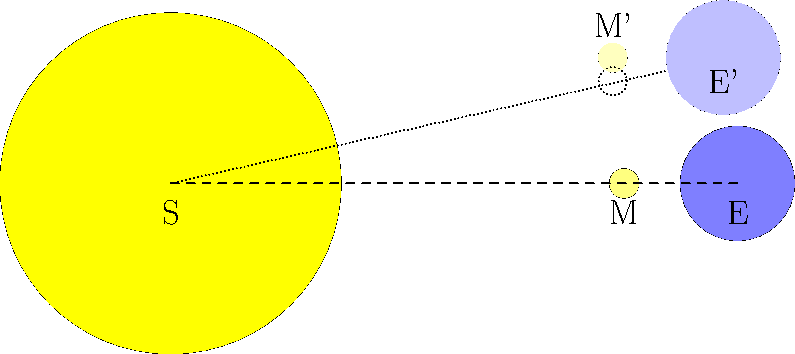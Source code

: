 settings.outformat = "png";
defaultpen(fontsize(16pt));
unitsize(1cm);

draw(circle((0, 0), 3));
fill(circle((0, 0), 3), yellow);

draw(circle((10, 0), 1));
fill(circle((10, 0), 1), lightblue);

draw(circle((8, 0), 0.25));
fill(circle((8, 0), 0.25), lightyellow);


draw((0, 0) -- (10, 0), dashed);
draw((0, 0) -- (9.75, 2.22), dotted);

draw(circle((9.75, 2.22), 1), dotted);
fill(circle((9.75, 2.22), 1), paleblue);

draw(circle((7.8, 2.22), 0.25), dotted);
fill(circle((7.8, 2.22), 0.25), paleyellow);

draw(circle((7.8, 1.8), 0.25), dotted);


label((10, -0.5), "E");
label((0, -0.5), "S");
label((9.75, 1.8), "E'");
label((8, -0.5), "M");
label((7.8, 2.8), "M'");
